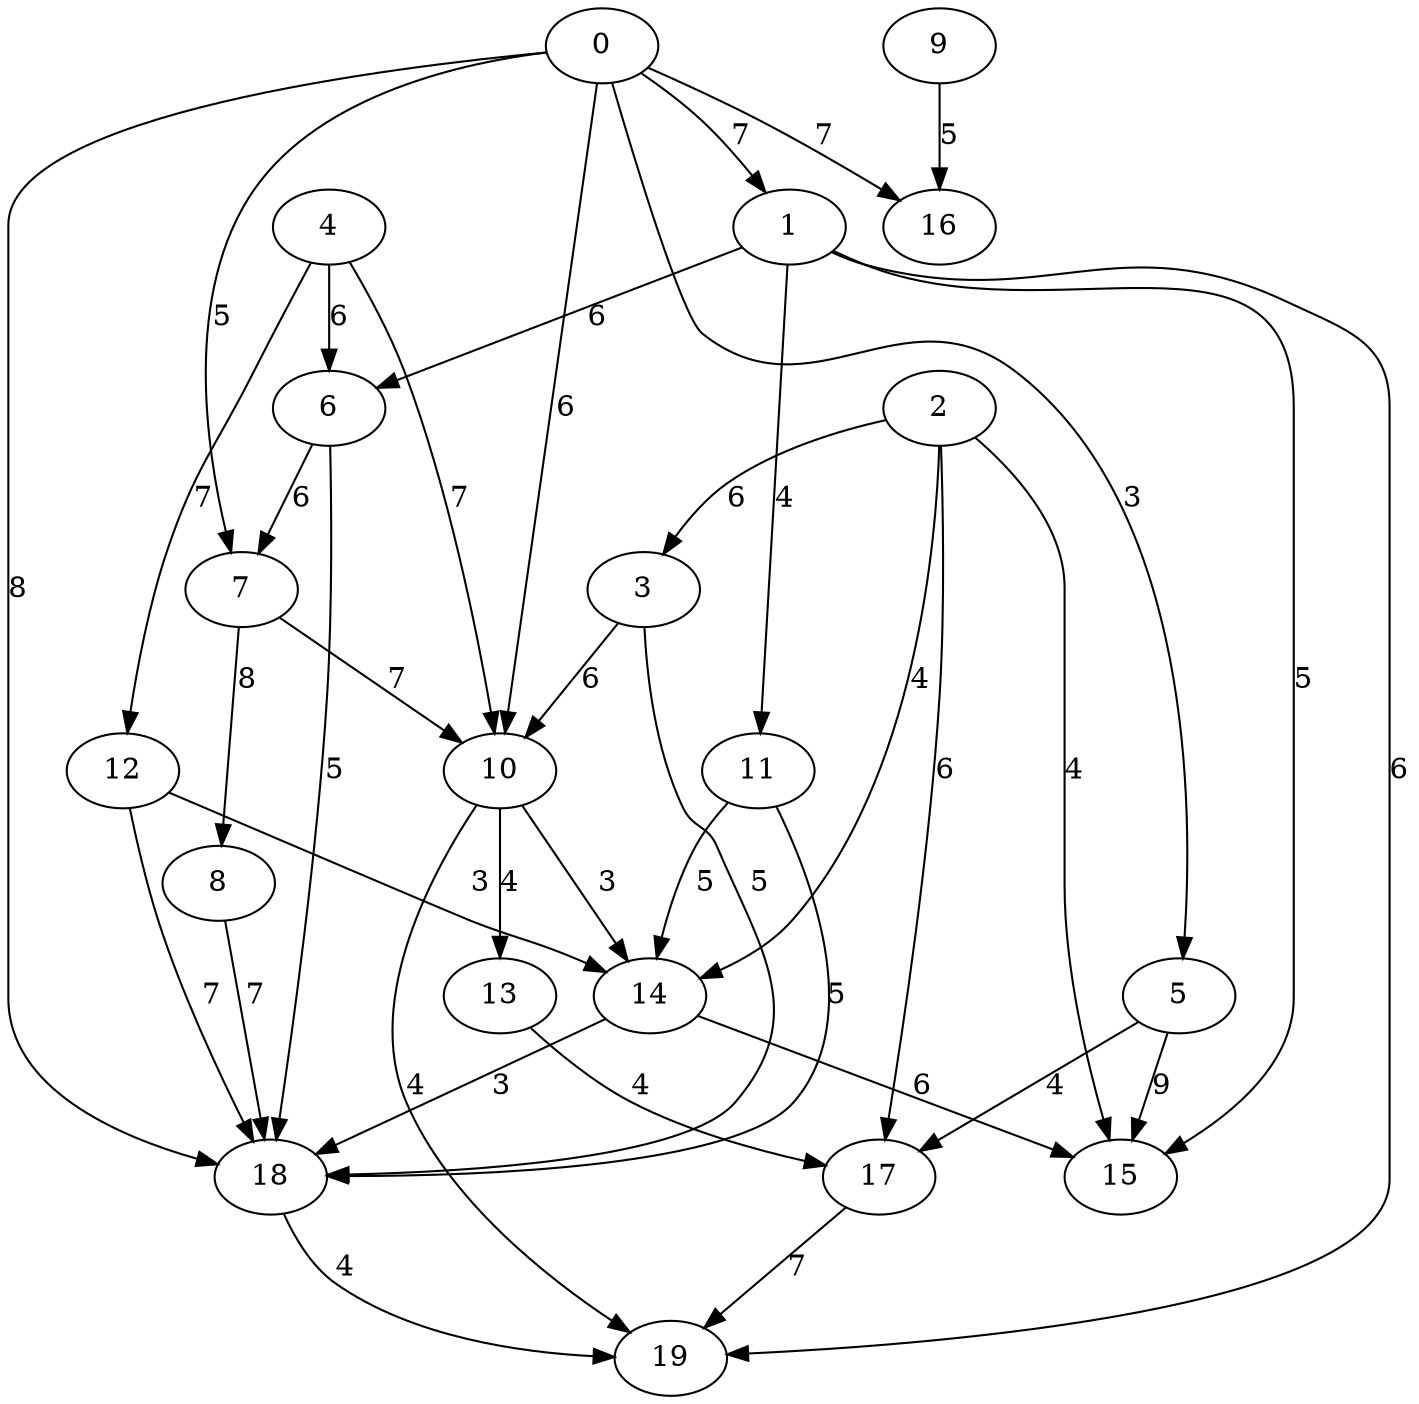 strict digraph "" {
	0 -> 1	[label=7];
	0 -> 5	[label=3];
	0 -> 7	[label=5];
	0 -> 10	[label=6];
	0 -> 16	[label=7];
	0 -> 18	[label=8];
	1 -> 6	[label=6];
	1 -> 11	[label=4];
	1 -> 15	[label=5];
	1 -> 19	[label=6];
	5 -> 15	[label=9];
	5 -> 17	[label=4];
	7 -> 10	[label=7];
	7 -> 8	[label=8];
	10 -> 19	[label=4];
	10 -> 14	[label=3];
	10 -> 13	[label=4];
	18 -> 19	[label=4];
	6 -> 7	[label=6];
	6 -> 18	[label=5];
	11 -> 18	[label=5];
	11 -> 14	[label=5];
	2 -> 15	[label=4];
	2 -> 3	[label=6];
	2 -> 14	[label=4];
	2 -> 17	[label=6];
	3 -> 10	[label=6];
	3 -> 18	[label=5];
	14 -> 18	[label=3];
	14 -> 15	[label=6];
	17 -> 19	[label=7];
	4 -> 10	[label=7];
	4 -> 6	[label=6];
	4 -> 12	[label=7];
	12 -> 18	[label=7];
	12 -> 14	[label=3];
	8 -> 18	[label=7];
	9 -> 16	[label=5];
	13 -> 17	[label=4];
}
